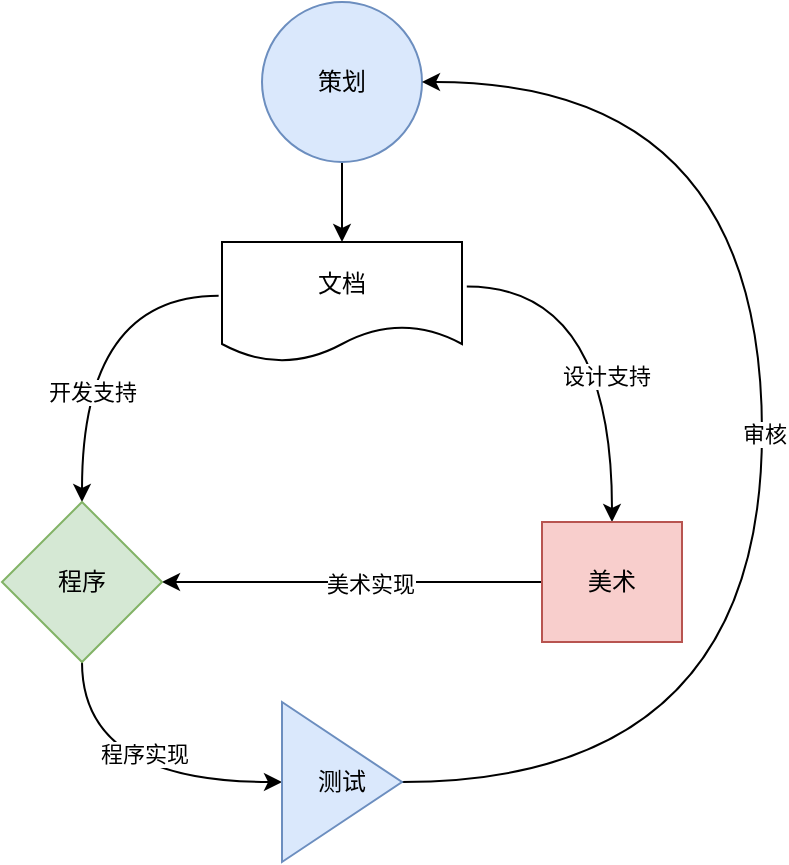 <mxfile version="21.7.5" type="device" pages="2">
  <diagram name="循环1" id="nKkAleQpaVSgqmCSD48C">
    <mxGraphModel dx="1070" dy="710" grid="1" gridSize="10" guides="1" tooltips="1" connect="1" arrows="1" fold="1" page="1" pageScale="1" pageWidth="1169" pageHeight="827" math="0" shadow="0">
      <root>
        <mxCell id="0" />
        <mxCell id="1" parent="0" />
        <mxCell id="pEGadiiWTAVD9VzH4b-O-5" style="edgeStyle=orthogonalEdgeStyle;rounded=0;orthogonalLoop=1;jettySize=auto;html=1;curved=1;exitX=1.02;exitY=0.371;exitDx=0;exitDy=0;exitPerimeter=0;" edge="1" parent="1" source="pEGadiiWTAVD9VzH4b-O-11" target="pEGadiiWTAVD9VzH4b-O-2">
          <mxGeometry relative="1" as="geometry" />
        </mxCell>
        <mxCell id="pEGadiiWTAVD9VzH4b-O-7" value="设计支持" style="edgeLabel;html=1;align=center;verticalAlign=middle;resizable=0;points=[];" vertex="1" connectable="0" parent="pEGadiiWTAVD9VzH4b-O-5">
          <mxGeometry x="0.235" y="-3" relative="1" as="geometry">
            <mxPoint as="offset" />
          </mxGeometry>
        </mxCell>
        <mxCell id="pEGadiiWTAVD9VzH4b-O-8" style="edgeStyle=orthogonalEdgeStyle;rounded=0;orthogonalLoop=1;jettySize=auto;html=1;curved=1;exitX=-0.014;exitY=0.448;exitDx=0;exitDy=0;exitPerimeter=0;" edge="1" parent="1" source="pEGadiiWTAVD9VzH4b-O-11" target="pEGadiiWTAVD9VzH4b-O-4">
          <mxGeometry relative="1" as="geometry" />
        </mxCell>
        <mxCell id="pEGadiiWTAVD9VzH4b-O-13" value="开发支持" style="edgeLabel;html=1;align=center;verticalAlign=middle;resizable=0;points=[];" vertex="1" connectable="0" parent="pEGadiiWTAVD9VzH4b-O-8">
          <mxGeometry x="0.36" y="5" relative="1" as="geometry">
            <mxPoint as="offset" />
          </mxGeometry>
        </mxCell>
        <mxCell id="pEGadiiWTAVD9VzH4b-O-12" style="edgeStyle=orthogonalEdgeStyle;rounded=0;orthogonalLoop=1;jettySize=auto;html=1;" edge="1" parent="1" source="pEGadiiWTAVD9VzH4b-O-1" target="pEGadiiWTAVD9VzH4b-O-11">
          <mxGeometry relative="1" as="geometry" />
        </mxCell>
        <mxCell id="pEGadiiWTAVD9VzH4b-O-1" value="策划" style="ellipse;whiteSpace=wrap;html=1;aspect=fixed;fillColor=#dae8fc;strokeColor=#6c8ebf;" vertex="1" parent="1">
          <mxGeometry x="300" y="190" width="80" height="80" as="geometry" />
        </mxCell>
        <mxCell id="pEGadiiWTAVD9VzH4b-O-14" style="edgeStyle=orthogonalEdgeStyle;rounded=0;orthogonalLoop=1;jettySize=auto;html=1;" edge="1" parent="1" source="pEGadiiWTAVD9VzH4b-O-2" target="pEGadiiWTAVD9VzH4b-O-4">
          <mxGeometry relative="1" as="geometry" />
        </mxCell>
        <mxCell id="pEGadiiWTAVD9VzH4b-O-15" value="美术实现" style="edgeLabel;html=1;align=center;verticalAlign=middle;resizable=0;points=[];" vertex="1" connectable="0" parent="pEGadiiWTAVD9VzH4b-O-14">
          <mxGeometry x="-0.089" y="1" relative="1" as="geometry">
            <mxPoint as="offset" />
          </mxGeometry>
        </mxCell>
        <mxCell id="pEGadiiWTAVD9VzH4b-O-2" value="美术" style="rounded=0;whiteSpace=wrap;html=1;fillColor=#f8cecc;strokeColor=#b85450;" vertex="1" parent="1">
          <mxGeometry x="440" y="450" width="70" height="60" as="geometry" />
        </mxCell>
        <mxCell id="pEGadiiWTAVD9VzH4b-O-17" style="edgeStyle=orthogonalEdgeStyle;rounded=0;orthogonalLoop=1;jettySize=auto;html=1;entryX=0;entryY=0.5;entryDx=0;entryDy=0;curved=1;exitX=0.5;exitY=1;exitDx=0;exitDy=0;" edge="1" parent="1" source="pEGadiiWTAVD9VzH4b-O-4" target="pEGadiiWTAVD9VzH4b-O-21">
          <mxGeometry relative="1" as="geometry">
            <mxPoint x="280.36" y="576.22" as="targetPoint" />
          </mxGeometry>
        </mxCell>
        <mxCell id="pEGadiiWTAVD9VzH4b-O-19" value="程序实现" style="edgeLabel;html=1;align=center;verticalAlign=middle;resizable=0;points=[];" vertex="1" connectable="0" parent="pEGadiiWTAVD9VzH4b-O-17">
          <mxGeometry x="0.139" y="14" relative="1" as="geometry">
            <mxPoint as="offset" />
          </mxGeometry>
        </mxCell>
        <mxCell id="pEGadiiWTAVD9VzH4b-O-4" value="程序" style="rhombus;whiteSpace=wrap;html=1;fillColor=#d5e8d4;strokeColor=#82b366;" vertex="1" parent="1">
          <mxGeometry x="170" y="440" width="80" height="80" as="geometry" />
        </mxCell>
        <mxCell id="pEGadiiWTAVD9VzH4b-O-11" value="文档" style="shape=document;whiteSpace=wrap;html=1;boundedLbl=1;" vertex="1" parent="1">
          <mxGeometry x="280" y="310" width="120" height="60" as="geometry" />
        </mxCell>
        <mxCell id="pEGadiiWTAVD9VzH4b-O-18" style="edgeStyle=orthogonalEdgeStyle;rounded=0;orthogonalLoop=1;jettySize=auto;html=1;entryX=1;entryY=0.5;entryDx=0;entryDy=0;exitX=1;exitY=0.5;exitDx=0;exitDy=0;curved=1;" edge="1" parent="1" source="pEGadiiWTAVD9VzH4b-O-21" target="pEGadiiWTAVD9VzH4b-O-1">
          <mxGeometry relative="1" as="geometry">
            <mxPoint x="400" y="580" as="sourcePoint" />
            <Array as="points">
              <mxPoint x="550" y="580" />
              <mxPoint x="550" y="230" />
            </Array>
          </mxGeometry>
        </mxCell>
        <mxCell id="pEGadiiWTAVD9VzH4b-O-20" value="审核" style="edgeLabel;html=1;align=center;verticalAlign=middle;resizable=0;points=[];" vertex="1" connectable="0" parent="pEGadiiWTAVD9VzH4b-O-18">
          <mxGeometry x="0.011" y="-1" relative="1" as="geometry">
            <mxPoint as="offset" />
          </mxGeometry>
        </mxCell>
        <mxCell id="pEGadiiWTAVD9VzH4b-O-21" value="测试" style="triangle;whiteSpace=wrap;html=1;fillColor=#dae8fc;strokeColor=#6c8ebf;" vertex="1" parent="1">
          <mxGeometry x="310" y="540" width="60" height="80" as="geometry" />
        </mxCell>
      </root>
    </mxGraphModel>
  </diagram>
  <diagram id="Kir06XrqPnz0FGedaajc" name="循环2">
    <mxGraphModel dx="970" dy="643" grid="1" gridSize="10" guides="1" tooltips="1" connect="1" arrows="1" fold="1" page="1" pageScale="1" pageWidth="1169" pageHeight="827" math="0" shadow="0">
      <root>
        <mxCell id="0" />
        <mxCell id="1" parent="0" />
        <mxCell id="nRpqOIYcPEo-A--K-dZ8-5" style="edgeStyle=orthogonalEdgeStyle;rounded=0;orthogonalLoop=1;jettySize=auto;html=1;" edge="1" parent="1" source="nRpqOIYcPEo-A--K-dZ8-6" target="nRpqOIYcPEo-A--K-dZ8-23">
          <mxGeometry relative="1" as="geometry">
            <mxPoint x="340" y="310" as="targetPoint" />
          </mxGeometry>
        </mxCell>
        <mxCell id="nRpqOIYcPEo-A--K-dZ8-6" value="策划" style="ellipse;whiteSpace=wrap;html=1;aspect=fixed;fillColor=#dae8fc;strokeColor=#6c8ebf;" vertex="1" parent="1">
          <mxGeometry x="300" y="190" width="80" height="80" as="geometry" />
        </mxCell>
        <mxCell id="nRpqOIYcPEo-A--K-dZ8-25" style="edgeStyle=orthogonalEdgeStyle;rounded=0;orthogonalLoop=1;jettySize=auto;html=1;entryX=1;entryY=0.5;entryDx=0;entryDy=0;" edge="1" parent="1" source="nRpqOIYcPEo-A--K-dZ8-9" target="nRpqOIYcPEo-A--K-dZ8-24">
          <mxGeometry relative="1" as="geometry" />
        </mxCell>
        <mxCell id="nRpqOIYcPEo-A--K-dZ8-9" value="美术" style="rounded=0;whiteSpace=wrap;html=1;fillColor=#f8cecc;strokeColor=#b85450;" vertex="1" parent="1">
          <mxGeometry x="470" y="460" width="70" height="60" as="geometry" />
        </mxCell>
        <mxCell id="nRpqOIYcPEo-A--K-dZ8-10" style="edgeStyle=orthogonalEdgeStyle;rounded=0;orthogonalLoop=1;jettySize=auto;html=1;entryX=0;entryY=0.5;entryDx=0;entryDy=0;curved=1;exitX=0.5;exitY=1;exitDx=0;exitDy=0;" edge="1" parent="1" source="nRpqOIYcPEo-A--K-dZ8-12" target="nRpqOIYcPEo-A--K-dZ8-16">
          <mxGeometry relative="1" as="geometry">
            <mxPoint x="280.36" y="676.22" as="targetPoint" />
          </mxGeometry>
        </mxCell>
        <mxCell id="nRpqOIYcPEo-A--K-dZ8-11" value="程序实现" style="edgeLabel;html=1;align=center;verticalAlign=middle;resizable=0;points=[];" vertex="1" connectable="0" parent="nRpqOIYcPEo-A--K-dZ8-10">
          <mxGeometry x="0.139" y="14" relative="1" as="geometry">
            <mxPoint as="offset" />
          </mxGeometry>
        </mxCell>
        <mxCell id="nRpqOIYcPEo-A--K-dZ8-12" value="程序" style="rhombus;whiteSpace=wrap;html=1;fillColor=#d5e8d4;strokeColor=#82b366;" vertex="1" parent="1">
          <mxGeometry x="90" y="450" width="80" height="80" as="geometry" />
        </mxCell>
        <mxCell id="nRpqOIYcPEo-A--K-dZ8-21" style="edgeStyle=orthogonalEdgeStyle;rounded=0;orthogonalLoop=1;jettySize=auto;html=1;curved=1;exitX=1;exitY=0.5;exitDx=0;exitDy=0;" edge="1" parent="1" source="nRpqOIYcPEo-A--K-dZ8-23" target="nRpqOIYcPEo-A--K-dZ8-9">
          <mxGeometry relative="1" as="geometry">
            <mxPoint x="400" y="340" as="sourcePoint" />
          </mxGeometry>
        </mxCell>
        <mxCell id="axI2vMGkWlDSS7rcuu8_-1" value="质量标准&lt;br&gt;确立工期" style="edgeLabel;html=1;align=center;verticalAlign=middle;resizable=0;points=[];" vertex="1" connectable="0" parent="nRpqOIYcPEo-A--K-dZ8-21">
          <mxGeometry x="0.296" y="-15" relative="1" as="geometry">
            <mxPoint as="offset" />
          </mxGeometry>
        </mxCell>
        <mxCell id="nRpqOIYcPEo-A--K-dZ8-14" style="edgeStyle=orthogonalEdgeStyle;rounded=0;orthogonalLoop=1;jettySize=auto;html=1;entryX=1;entryY=0.5;entryDx=0;entryDy=0;exitX=1;exitY=0.5;exitDx=0;exitDy=0;elbow=vertical;curved=1;" edge="1" parent="1" source="nRpqOIYcPEo-A--K-dZ8-16" target="nRpqOIYcPEo-A--K-dZ8-6">
          <mxGeometry relative="1" as="geometry">
            <mxPoint x="400" y="580" as="sourcePoint" />
            <Array as="points">
              <mxPoint x="580" y="630" />
              <mxPoint x="580" y="230" />
            </Array>
          </mxGeometry>
        </mxCell>
        <mxCell id="nRpqOIYcPEo-A--K-dZ8-15" value="审核" style="edgeLabel;html=1;align=center;verticalAlign=middle;resizable=0;points=[];" vertex="1" connectable="0" parent="nRpqOIYcPEo-A--K-dZ8-14">
          <mxGeometry x="0.011" y="-1" relative="1" as="geometry">
            <mxPoint as="offset" />
          </mxGeometry>
        </mxCell>
        <mxCell id="nRpqOIYcPEo-A--K-dZ8-16" value="测试" style="triangle;whiteSpace=wrap;html=1;fillColor=#dae8fc;strokeColor=#6c8ebf;" vertex="1" parent="1">
          <mxGeometry x="320" y="590" width="60" height="80" as="geometry" />
        </mxCell>
        <mxCell id="nRpqOIYcPEo-A--K-dZ8-26" style="edgeStyle=orthogonalEdgeStyle;rounded=0;orthogonalLoop=1;jettySize=auto;html=1;entryX=0.5;entryY=0;entryDx=0;entryDy=0;curved=1;" edge="1" parent="1" source="nRpqOIYcPEo-A--K-dZ8-23" target="nRpqOIYcPEo-A--K-dZ8-12">
          <mxGeometry relative="1" as="geometry" />
        </mxCell>
        <mxCell id="nRpqOIYcPEo-A--K-dZ8-27" value="同步意图&lt;br&gt;确定风险&lt;br&gt;确立工期" style="edgeLabel;html=1;align=center;verticalAlign=middle;resizable=0;points=[];" vertex="1" connectable="0" parent="nRpqOIYcPEo-A--K-dZ8-26">
          <mxGeometry x="0.334" y="17" relative="1" as="geometry">
            <mxPoint as="offset" />
          </mxGeometry>
        </mxCell>
        <mxCell id="nRpqOIYcPEo-A--K-dZ8-23" value="文档内审&lt;br style=&quot;border-color: var(--border-color);&quot;&gt;策划 | 美术&lt;br&gt;程序 | 测试" style="shape=parallelogram;perimeter=parallelogramPerimeter;whiteSpace=wrap;html=1;fixedSize=1;fillColor=#f0a30a;fontColor=#000000;strokeColor=#BD7000;" vertex="1" parent="1">
          <mxGeometry x="280" y="310" width="120" height="60" as="geometry" />
        </mxCell>
        <mxCell id="axI2vMGkWlDSS7rcuu8_-3" style="edgeStyle=orthogonalEdgeStyle;rounded=0;orthogonalLoop=1;jettySize=auto;html=1;" edge="1" parent="1" source="nRpqOIYcPEo-A--K-dZ8-24" target="nRpqOIYcPEo-A--K-dZ8-12">
          <mxGeometry relative="1" as="geometry" />
        </mxCell>
        <mxCell id="axI2vMGkWlDSS7rcuu8_-4" value="美术资源的&lt;br style=&quot;border-color: var(--border-color);&quot;&gt;技术标准" style="edgeLabel;html=1;align=center;verticalAlign=middle;resizable=0;points=[];" vertex="1" connectable="0" parent="axI2vMGkWlDSS7rcuu8_-3">
          <mxGeometry x="0.062" relative="1" as="geometry">
            <mxPoint y="-1" as="offset" />
          </mxGeometry>
        </mxCell>
        <mxCell id="nRpqOIYcPEo-A--K-dZ8-24" value="美术实现内审&lt;br style=&quot;border-color: var(--border-color);&quot;&gt;策划 | 美术 | 程序" style="shape=parallelogram;perimeter=parallelogramPerimeter;whiteSpace=wrap;html=1;fixedSize=1;fillColor=#f0a30a;fontColor=#000000;strokeColor=#BD7000;" vertex="1" parent="1">
          <mxGeometry x="280" y="460" width="120" height="60" as="geometry" />
        </mxCell>
      </root>
    </mxGraphModel>
  </diagram>
</mxfile>
